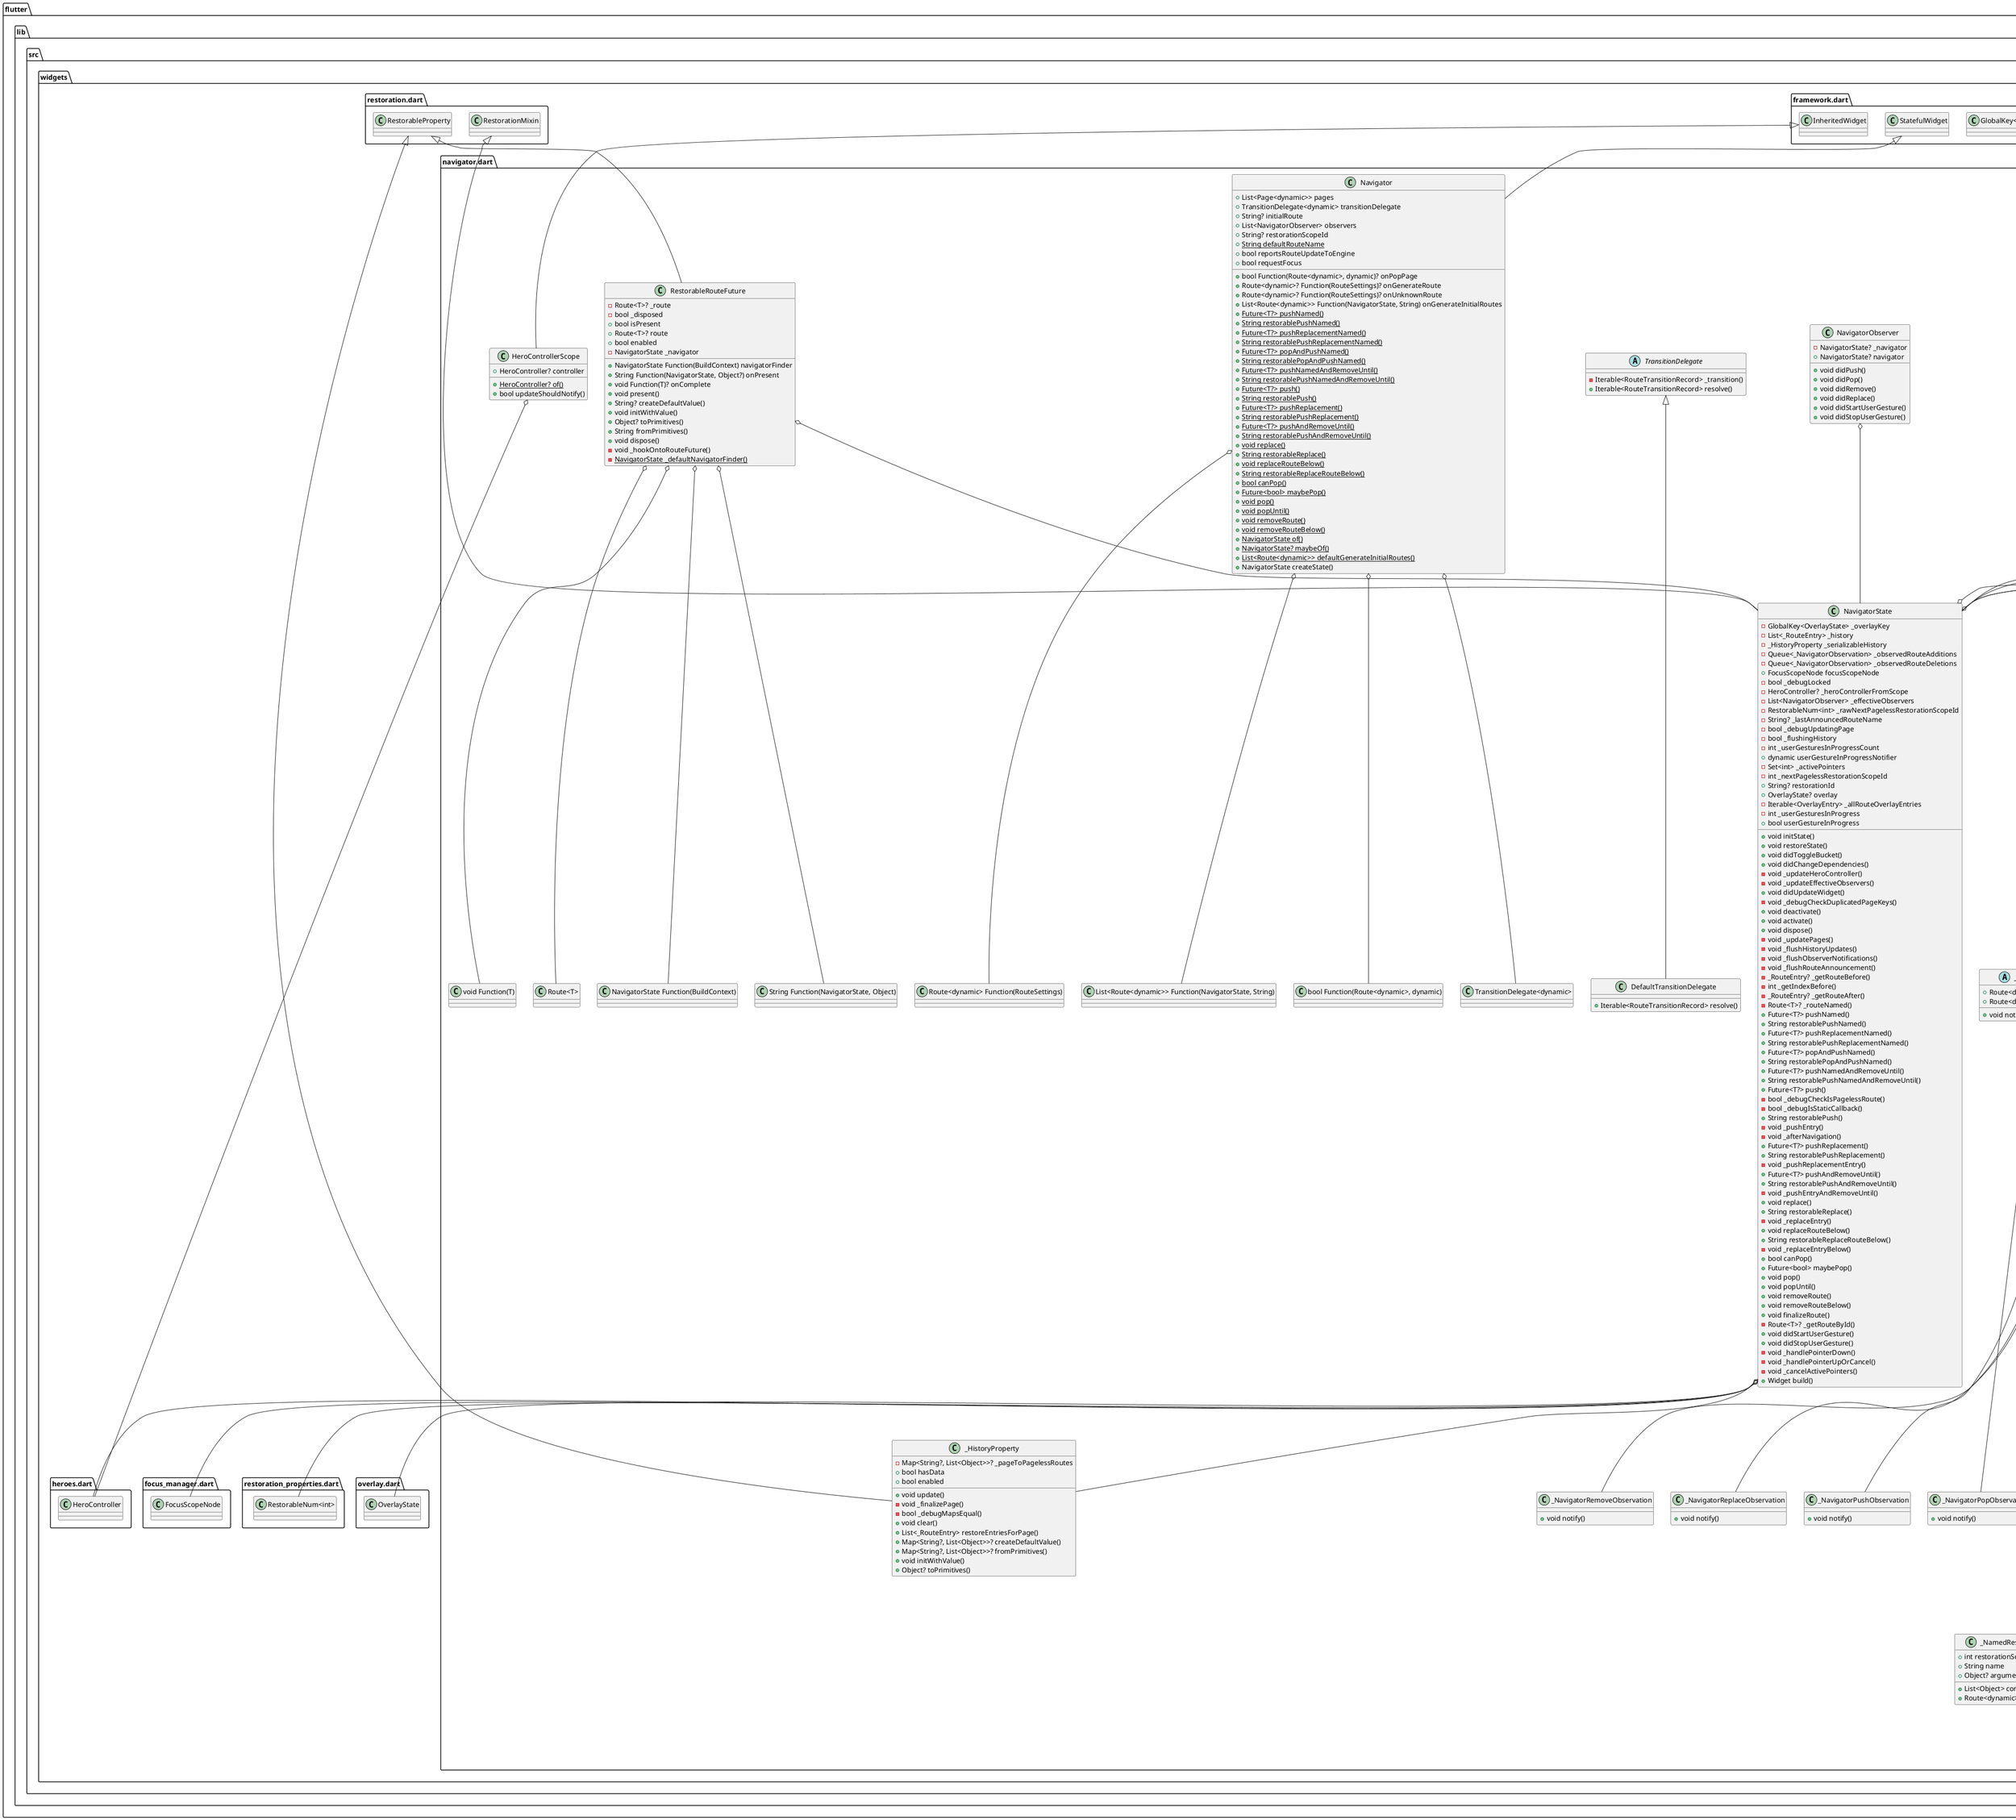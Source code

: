 @startuml
set namespaceSeparator ::

abstract class "flutter::lib::src::widgets::navigator.dart::Route" {
  -NavigatorState? _navigator
  -RouteSettings _settings
  -dynamic _restorationScopeId
  -Completer<T?> _popCompleter
  +NavigatorState? navigator
  +RouteSettings settings
  +dynamic restorationScopeId
  +List<OverlayEntry> overlayEntries
  +bool willHandlePopInternally
  +T? currentResult
  +Future<T?> popped
  +bool isCurrent
  +bool isFirst
  +bool hasActiveRouteBelow
  +bool isActive
  -void _updateSettings()
  -void _updateRestorationId()
  +void install()
  +dynamic didPush()
  +void didAdd()
  +void didReplace()
  +Future<RoutePopDisposition> willPop()
  +bool didPop()
  +void didComplete()
  +void didPopNext()
  +void didChangeNext()
  +void didChangePrevious()
  +void changedInternalState()
  +void changedExternalState()
  +void dispose()
}

"flutter::lib::src::widgets::navigator.dart::Route" o-- "flutter::lib::src::widgets::navigator.dart::NavigatorState"
"flutter::lib::src::widgets::navigator.dart::Route" o-- "flutter::lib::src::widgets::navigator.dart::RouteSettings"
"flutter::lib::src::widgets::navigator.dart::Route" o-- "dart::async::Completer<T>"

class "flutter::lib::src::widgets::navigator.dart::RouteSettings" {
  +String? name
  +Object? arguments
  +RouteSettings copyWith()
  +String toString()
}

abstract class "flutter::lib::src::widgets::navigator.dart::Page" {
  +dynamic key
  +String? restorationId
  +bool canUpdate()
  +Route<T> createRoute()
  +String toString()
}

"flutter::lib::src::widgets::navigator.dart::RouteSettings" <|-- "flutter::lib::src::widgets::navigator.dart::Page"

class "flutter::lib::src::widgets::navigator.dart::NavigatorObserver" {
  -NavigatorState? _navigator
  +NavigatorState? navigator
  +void didPush()
  +void didPop()
  +void didRemove()
  +void didReplace()
  +void didStartUserGesture()
  +void didStopUserGesture()
}

"flutter::lib::src::widgets::navigator.dart::NavigatorObserver" o-- "flutter::lib::src::widgets::navigator.dart::NavigatorState"

class "flutter::lib::src::widgets::navigator.dart::HeroControllerScope" {
  +HeroController? controller
  {static} +HeroController? of()
  +bool updateShouldNotify()
}

"flutter::lib::src::widgets::navigator.dart::HeroControllerScope" o-- "flutter::lib::src::widgets::heroes.dart::HeroController"
"flutter::lib::src::widgets::framework.dart::InheritedWidget" <|-- "flutter::lib::src::widgets::navigator.dart::HeroControllerScope"

abstract class "flutter::lib::src::widgets::navigator.dart::RouteTransitionRecord" {
  +Route<dynamic> route
  +bool isWaitingForEnteringDecision
  +bool isWaitingForExitingDecision
  +void markForPush()
  +void markForAdd()
  +void markForPop()
  +void markForComplete()
  +void markForRemove()
}

"flutter::lib::src::widgets::navigator.dart::RouteTransitionRecord" o-- "flutter::lib::src::widgets::navigator.dart::Route<dynamic>"

abstract class "flutter::lib::src::widgets::navigator.dart::TransitionDelegate" {
  -Iterable<RouteTransitionRecord> _transition()
  +Iterable<RouteTransitionRecord> resolve()
}

class "flutter::lib::src::widgets::navigator.dart::DefaultTransitionDelegate" {
  +Iterable<RouteTransitionRecord> resolve()
}

"flutter::lib::src::widgets::navigator.dart::TransitionDelegate" <|-- "flutter::lib::src::widgets::navigator.dart::DefaultTransitionDelegate"

class "flutter::lib::src::widgets::navigator.dart::Navigator" {
  +List<Page<dynamic>> pages
  +bool Function(Route<dynamic>, dynamic)? onPopPage
  +TransitionDelegate<dynamic> transitionDelegate
  +String? initialRoute
  +Route<dynamic>? Function(RouteSettings)? onGenerateRoute
  +Route<dynamic>? Function(RouteSettings)? onUnknownRoute
  +List<NavigatorObserver> observers
  +String? restorationScopeId
  {static} +String defaultRouteName
  +List<Route<dynamic>> Function(NavigatorState, String) onGenerateInitialRoutes
  +bool reportsRouteUpdateToEngine
  +bool requestFocus
  {static} +Future<T?> pushNamed()
  {static} +String restorablePushNamed()
  {static} +Future<T?> pushReplacementNamed()
  {static} +String restorablePushReplacementNamed()
  {static} +Future<T?> popAndPushNamed()
  {static} +String restorablePopAndPushNamed()
  {static} +Future<T?> pushNamedAndRemoveUntil()
  {static} +String restorablePushNamedAndRemoveUntil()
  {static} +Future<T?> push()
  {static} +String restorablePush()
  {static} +Future<T?> pushReplacement()
  {static} +String restorablePushReplacement()
  {static} +Future<T?> pushAndRemoveUntil()
  {static} +String restorablePushAndRemoveUntil()
  {static} +void replace()
  {static} +String restorableReplace()
  {static} +void replaceRouteBelow()
  {static} +String restorableReplaceRouteBelow()
  {static} +bool canPop()
  {static} +Future<bool> maybePop()
  {static} +void pop()
  {static} +void popUntil()
  {static} +void removeRoute()
  {static} +void removeRouteBelow()
  {static} +NavigatorState of()
  {static} +NavigatorState? maybeOf()
  {static} +List<Route<dynamic>> defaultGenerateInitialRoutes()
  +NavigatorState createState()
}

"flutter::lib::src::widgets::navigator.dart::Navigator" o-- "flutter::lib::src::widgets::navigator.dart::bool Function(Route<dynamic>, dynamic)"
"flutter::lib::src::widgets::navigator.dart::Navigator" o-- "flutter::lib::src::widgets::navigator.dart::TransitionDelegate<dynamic>"
"flutter::lib::src::widgets::navigator.dart::Navigator" o-- "flutter::lib::src::widgets::navigator.dart::Route<dynamic> Function(RouteSettings)"
"flutter::lib::src::widgets::navigator.dart::Navigator" o-- "flutter::lib::src::widgets::navigator.dart::List<Route<dynamic>> Function(NavigatorState, String)"
"flutter::lib::src::widgets::framework.dart::StatefulWidget" <|-- "flutter::lib::src::widgets::navigator.dart::Navigator"

class "flutter::lib::src::widgets::navigator.dart::_NotAnnounced" {
}

"flutter::lib::src::widgets::navigator.dart::Route" <|-- "flutter::lib::src::widgets::navigator.dart::_NotAnnounced"

class "flutter::lib::src::widgets::navigator.dart::_RouteEntry" {
  +Route<dynamic> route
  +_RestorationInformation? restorationInformation
  {static} +Route<dynamic> notAnnounced
  +_RouteLifecycle currentState
  +Route<dynamic>? lastAnnouncedPreviousRoute
  +Route<dynamic> lastAnnouncedPoppedNextRoute
  +Route<dynamic>? lastAnnouncedNextRoute
  +Object? pendingResult
  -bool _reportRemovalToObserver
  -bool _isWaitingForExitingDecision
  +String? restorationId
  +bool hasPage
  +bool willBePresent
  +bool isPresent
  +bool isPresentForRestoration
  +bool suitableForAnnouncement
  +bool suitableForTransitionAnimation
  +bool isWaitingForEnteringDecision
  +bool isWaitingForExitingDecision
  +bool restorationEnabled
  +bool canUpdateFrom()
  +void handleAdd()
  +void handlePush()
  +void handleDidPopNext()
  +bool handlePop()
  +void handleComplete()
  +void handleRemoval()
  +void didAdd()
  +void pop()
  +void remove()
  +void complete()
  +void finalize()
  +void dispose()
  +bool shouldAnnounceChangeToNext()
  {static} +bool isPresentPredicate()
  {static} +bool suitableForTransitionAnimationPredicate()
  {static} +bool willBePresentPredicate()
  {static} +bool Function(_RouteEntry) isRoutePredicate()
  +void markNeedsExitingDecision()
  +void markForPush()
  +void markForAdd()
  +void markForPop()
  +void markForComplete()
  +void markForRemove()
}

"flutter::lib::src::widgets::navigator.dart::_RouteEntry" o-- "flutter::lib::src::widgets::navigator.dart::Route<dynamic>"
"flutter::lib::src::widgets::navigator.dart::_RouteEntry" o-- "flutter::lib::src::widgets::navigator.dart::_RestorationInformation"
"flutter::lib::src::widgets::navigator.dart::_RouteEntry" o-- "flutter::lib::src::widgets::navigator.dart::_RouteLifecycle"
"flutter::lib::src::widgets::navigator.dart::RouteTransitionRecord" <|-- "flutter::lib::src::widgets::navigator.dart::_RouteEntry"

abstract class "flutter::lib::src::widgets::navigator.dart::_NavigatorObservation" {
  +Route<dynamic> primaryRoute
  +Route<dynamic>? secondaryRoute
  +void notify()
}

"flutter::lib::src::widgets::navigator.dart::_NavigatorObservation" o-- "flutter::lib::src::widgets::navigator.dart::Route<dynamic>"

class "flutter::lib::src::widgets::navigator.dart::_NavigatorPushObservation" {
  +void notify()
}

"flutter::lib::src::widgets::navigator.dart::_NavigatorObservation" <|-- "flutter::lib::src::widgets::navigator.dart::_NavigatorPushObservation"

class "flutter::lib::src::widgets::navigator.dart::_NavigatorPopObservation" {
  +void notify()
}

"flutter::lib::src::widgets::navigator.dart::_NavigatorObservation" <|-- "flutter::lib::src::widgets::navigator.dart::_NavigatorPopObservation"

class "flutter::lib::src::widgets::navigator.dart::_NavigatorRemoveObservation" {
  +void notify()
}

"flutter::lib::src::widgets::navigator.dart::_NavigatorObservation" <|-- "flutter::lib::src::widgets::navigator.dart::_NavigatorRemoveObservation"

class "flutter::lib::src::widgets::navigator.dart::_NavigatorReplaceObservation" {
  +void notify()
}

"flutter::lib::src::widgets::navigator.dart::_NavigatorObservation" <|-- "flutter::lib::src::widgets::navigator.dart::_NavigatorReplaceObservation"

class "flutter::lib::src::widgets::navigator.dart::NavigatorState" {
  -GlobalKey<OverlayState> _overlayKey
  -List<_RouteEntry> _history
  -_HistoryProperty _serializableHistory
  -Queue<_NavigatorObservation> _observedRouteAdditions
  -Queue<_NavigatorObservation> _observedRouteDeletions
  +FocusScopeNode focusScopeNode
  -bool _debugLocked
  -HeroController? _heroControllerFromScope
  -List<NavigatorObserver> _effectiveObservers
  -RestorableNum<int> _rawNextPagelessRestorationScopeId
  -String? _lastAnnouncedRouteName
  -bool _debugUpdatingPage
  -bool _flushingHistory
  -int _userGesturesInProgressCount
  +dynamic userGestureInProgressNotifier
  -Set<int> _activePointers
  -int _nextPagelessRestorationScopeId
  +String? restorationId
  +OverlayState? overlay
  -Iterable<OverlayEntry> _allRouteOverlayEntries
  -int _userGesturesInProgress
  +bool userGestureInProgress
  +void initState()
  +void restoreState()
  +void didToggleBucket()
  +void didChangeDependencies()
  -void _updateHeroController()
  -void _updateEffectiveObservers()
  +void didUpdateWidget()
  -void _debugCheckDuplicatedPageKeys()
  +void deactivate()
  +void activate()
  +void dispose()
  -void _updatePages()
  -void _flushHistoryUpdates()
  -void _flushObserverNotifications()
  -void _flushRouteAnnouncement()
  -_RouteEntry? _getRouteBefore()
  -int _getIndexBefore()
  -_RouteEntry? _getRouteAfter()
  -Route<T>? _routeNamed()
  +Future<T?> pushNamed()
  +String restorablePushNamed()
  +Future<T?> pushReplacementNamed()
  +String restorablePushReplacementNamed()
  +Future<T?> popAndPushNamed()
  +String restorablePopAndPushNamed()
  +Future<T?> pushNamedAndRemoveUntil()
  +String restorablePushNamedAndRemoveUntil()
  +Future<T?> push()
  -bool _debugCheckIsPagelessRoute()
  -bool _debugIsStaticCallback()
  +String restorablePush()
  -void _pushEntry()
  -void _afterNavigation()
  +Future<T?> pushReplacement()
  +String restorablePushReplacement()
  -void _pushReplacementEntry()
  +Future<T?> pushAndRemoveUntil()
  +String restorablePushAndRemoveUntil()
  -void _pushEntryAndRemoveUntil()
  +void replace()
  +String restorableReplace()
  -void _replaceEntry()
  +void replaceRouteBelow()
  +String restorableReplaceRouteBelow()
  -void _replaceEntryBelow()
  +bool canPop()
  +Future<bool> maybePop()
  +void pop()
  +void popUntil()
  +void removeRoute()
  +void removeRouteBelow()
  +void finalizeRoute()
  -Route<T>? _getRouteById()
  +void didStartUserGesture()
  +void didStopUserGesture()
  -void _handlePointerDown()
  -void _handlePointerUpOrCancel()
  -void _cancelActivePointers()
  +Widget build()
}

"flutter::lib::src::widgets::navigator.dart::NavigatorState" o-- "flutter::lib::src::widgets::framework.dart::GlobalKey<OverlayState>"
"flutter::lib::src::widgets::navigator.dart::NavigatorState" o-- "flutter::lib::src::widgets::navigator.dart::_HistoryProperty"
"flutter::lib::src::widgets::navigator.dart::NavigatorState" o-- "dart::collection::Queue<_NavigatorObservation>"
"flutter::lib::src::widgets::navigator.dart::NavigatorState" o-- "flutter::lib::src::widgets::focus_manager.dart::FocusScopeNode"
"flutter::lib::src::widgets::navigator.dart::NavigatorState" o-- "flutter::lib::src::widgets::heroes.dart::HeroController"
"flutter::lib::src::widgets::navigator.dart::NavigatorState" o-- "flutter::lib::src::widgets::restoration_properties.dart::RestorableNum<int>"
"flutter::lib::src::widgets::navigator.dart::NavigatorState" o-- "flutter::lib::src::widgets::overlay.dart::OverlayState"
"flutter::lib::src::widgets::framework.dart::State" <|-- "flutter::lib::src::widgets::navigator.dart::NavigatorState"
"flutter::lib::src::widgets::ticker_provider.dart::TickerProviderStateMixin" <|-- "flutter::lib::src::widgets::navigator.dart::NavigatorState"
"flutter::lib::src::widgets::restoration.dart::RestorationMixin" <|-- "flutter::lib::src::widgets::navigator.dart::NavigatorState"

abstract class "flutter::lib::src::widgets::navigator.dart::_RestorationInformation" {
  +_RouteRestorationType type
  -Object? _serializableData
  +int restorationScopeId
  +bool isRestorable
  +Object getSerializableData()
  +List<Object> computeSerializableData()
  +Route<dynamic> createRoute()
  +_RouteEntry toRouteEntry()
}

"flutter::lib::src::widgets::navigator.dart::_RestorationInformation" o-- "flutter::lib::src::widgets::navigator.dart::_RouteRestorationType"

class "flutter::lib::src::widgets::navigator.dart::_NamedRestorationInformation" {
  +int restorationScopeId
  +String name
  +Object? arguments
  +List<Object> computeSerializableData()
  +Route<dynamic> createRoute()
}

"flutter::lib::src::widgets::navigator.dart::_RestorationInformation" <|-- "flutter::lib::src::widgets::navigator.dart::_NamedRestorationInformation"

class "flutter::lib::src::widgets::navigator.dart::_AnonymousRestorationInformation" {
  +int restorationScopeId
  +Route<Object?> Function(BuildContext, Object?) routeBuilder
  +Object? arguments
  +bool isRestorable
  +List<Object> computeSerializableData()
  +Route<dynamic> createRoute()
}

"flutter::lib::src::widgets::navigator.dart::_AnonymousRestorationInformation" o-- "flutter::lib::src::widgets::navigator.dart::Route<Object> Function(BuildContext, Object)"
"flutter::lib::src::widgets::navigator.dart::_RestorationInformation" <|-- "flutter::lib::src::widgets::navigator.dart::_AnonymousRestorationInformation"

class "flutter::lib::src::widgets::navigator.dart::_HistoryProperty" {
  -Map<String?, List<Object>>? _pageToPagelessRoutes
  +bool hasData
  +bool enabled
  +void update()
  -void _finalizePage()
  -bool _debugMapsEqual()
  +void clear()
  +List<_RouteEntry> restoreEntriesForPage()
  +Map<String?, List<Object>>? createDefaultValue()
  +Map<String?, List<Object>>? fromPrimitives()
  +void initWithValue()
  +Object? toPrimitives()
}

"flutter::lib::src::widgets::restoration.dart::RestorableProperty" <|-- "flutter::lib::src::widgets::navigator.dart::_HistoryProperty"

class "flutter::lib::src::widgets::navigator.dart::RestorableRouteFuture" {
  +NavigatorState Function(BuildContext) navigatorFinder
  +String Function(NavigatorState, Object?) onPresent
  +void Function(T)? onComplete
  -Route<T>? _route
  -bool _disposed
  +bool isPresent
  +Route<T>? route
  +bool enabled
  -NavigatorState _navigator
  +void present()
  +String? createDefaultValue()
  +void initWithValue()
  +Object? toPrimitives()
  +String fromPrimitives()
  +void dispose()
  -void _hookOntoRouteFuture()
  {static} -NavigatorState _defaultNavigatorFinder()
}

"flutter::lib::src::widgets::navigator.dart::RestorableRouteFuture" o-- "flutter::lib::src::widgets::navigator.dart::NavigatorState Function(BuildContext)"
"flutter::lib::src::widgets::navigator.dart::RestorableRouteFuture" o-- "flutter::lib::src::widgets::navigator.dart::String Function(NavigatorState, Object)"
"flutter::lib::src::widgets::navigator.dart::RestorableRouteFuture" o-- "flutter::lib::src::widgets::navigator.dart::void Function(T)"
"flutter::lib::src::widgets::navigator.dart::RestorableRouteFuture" o-- "flutter::lib::src::widgets::navigator.dart::Route<T>"
"flutter::lib::src::widgets::navigator.dart::RestorableRouteFuture" o-- "flutter::lib::src::widgets::navigator.dart::NavigatorState"
"flutter::lib::src::widgets::restoration.dart::RestorableProperty" <|-- "flutter::lib::src::widgets::navigator.dart::RestorableRouteFuture"

class "flutter::lib::src::widgets::navigator.dart::RoutePopDisposition" {
  +int index
  {static} +List<RoutePopDisposition> values
  {static} +RoutePopDisposition pop
  {static} +RoutePopDisposition doNotPop
  {static} +RoutePopDisposition bubble
}

"flutter::lib::src::widgets::navigator.dart::RoutePopDisposition" o-- "flutter::lib::src::widgets::navigator.dart::RoutePopDisposition"
"dart::core::Enum" <|-- "flutter::lib::src::widgets::navigator.dart::RoutePopDisposition"

class "flutter::lib::src::widgets::navigator.dart::_RouteLifecycle" {
  +int index
  {static} +List<_RouteLifecycle> values
  {static} +_RouteLifecycle staging
  {static} +_RouteLifecycle add
  {static} +_RouteLifecycle adding
  {static} +_RouteLifecycle push
  {static} +_RouteLifecycle pushReplace
  {static} +_RouteLifecycle pushing
  {static} +_RouteLifecycle replace
  {static} +_RouteLifecycle idle
  {static} +_RouteLifecycle pop
  {static} +_RouteLifecycle complete
  {static} +_RouteLifecycle remove
  {static} +_RouteLifecycle popping
  {static} +_RouteLifecycle removing
  {static} +_RouteLifecycle dispose
  {static} +_RouteLifecycle disposed
}

"flutter::lib::src::widgets::navigator.dart::_RouteLifecycle" o-- "flutter::lib::src::widgets::navigator.dart::_RouteLifecycle"
"dart::core::Enum" <|-- "flutter::lib::src::widgets::navigator.dart::_RouteLifecycle"

class "flutter::lib::src::widgets::navigator.dart::_RouteRestorationType" {
  +int index
  {static} +List<_RouteRestorationType> values
  {static} +_RouteRestorationType named
  {static} +_RouteRestorationType anonymous
}

"flutter::lib::src::widgets::navigator.dart::_RouteRestorationType" o-- "flutter::lib::src::widgets::navigator.dart::_RouteRestorationType"
"dart::core::Enum" <|-- "flutter::lib::src::widgets::navigator.dart::_RouteRestorationType"


@enduml
